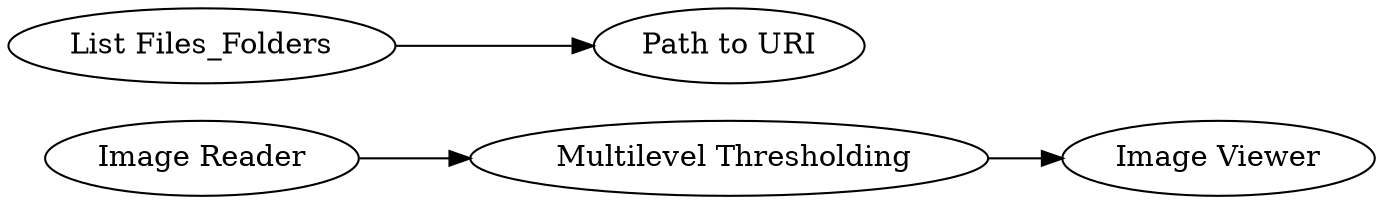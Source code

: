 digraph {
	"-2589746157773740167_4" [label="Image Reader"]
	"-2589746157773740167_3" [label="Path to URI"]
	"-2589746157773740167_2" [label="List Files_Folders"]
	"-2589746157773740167_6" [label=" Multilevel Thresholding"]
	"-2589746157773740167_7" [label="Image Viewer"]
	"-2589746157773740167_2" -> "-2589746157773740167_3"
	"-2589746157773740167_6" -> "-2589746157773740167_7"
	"-2589746157773740167_4" -> "-2589746157773740167_6"
	rankdir=LR
}
